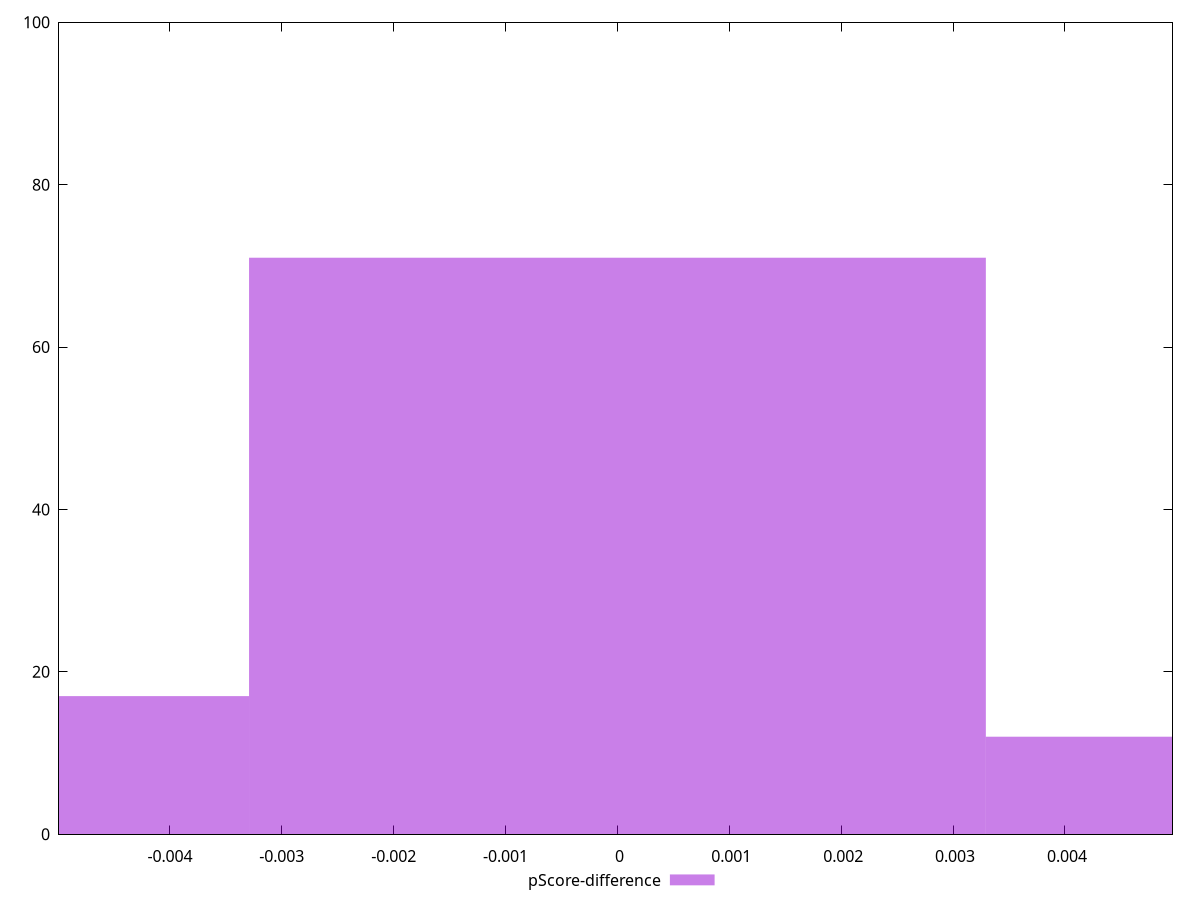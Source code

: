 reset

$pScoreDifference <<EOF
0 71
0.006585653630302257 12
-0.006585653630302257 17
EOF

set key outside below
set boxwidth 0.006585653630302257
set xrange [-0.004991536234611904:0.0049611224858607805]
set yrange [0:100]
set trange [0:100]
set style fill transparent solid 0.5 noborder
set terminal svg size 640, 490 enhanced background rgb 'white'
set output "report/report_00029_2021-02-24T13-36-40.390Z/max-potential-fid/samples/agenda/pScore-difference/histogram.svg"

plot $pScoreDifference title "pScore-difference" with boxes

reset
